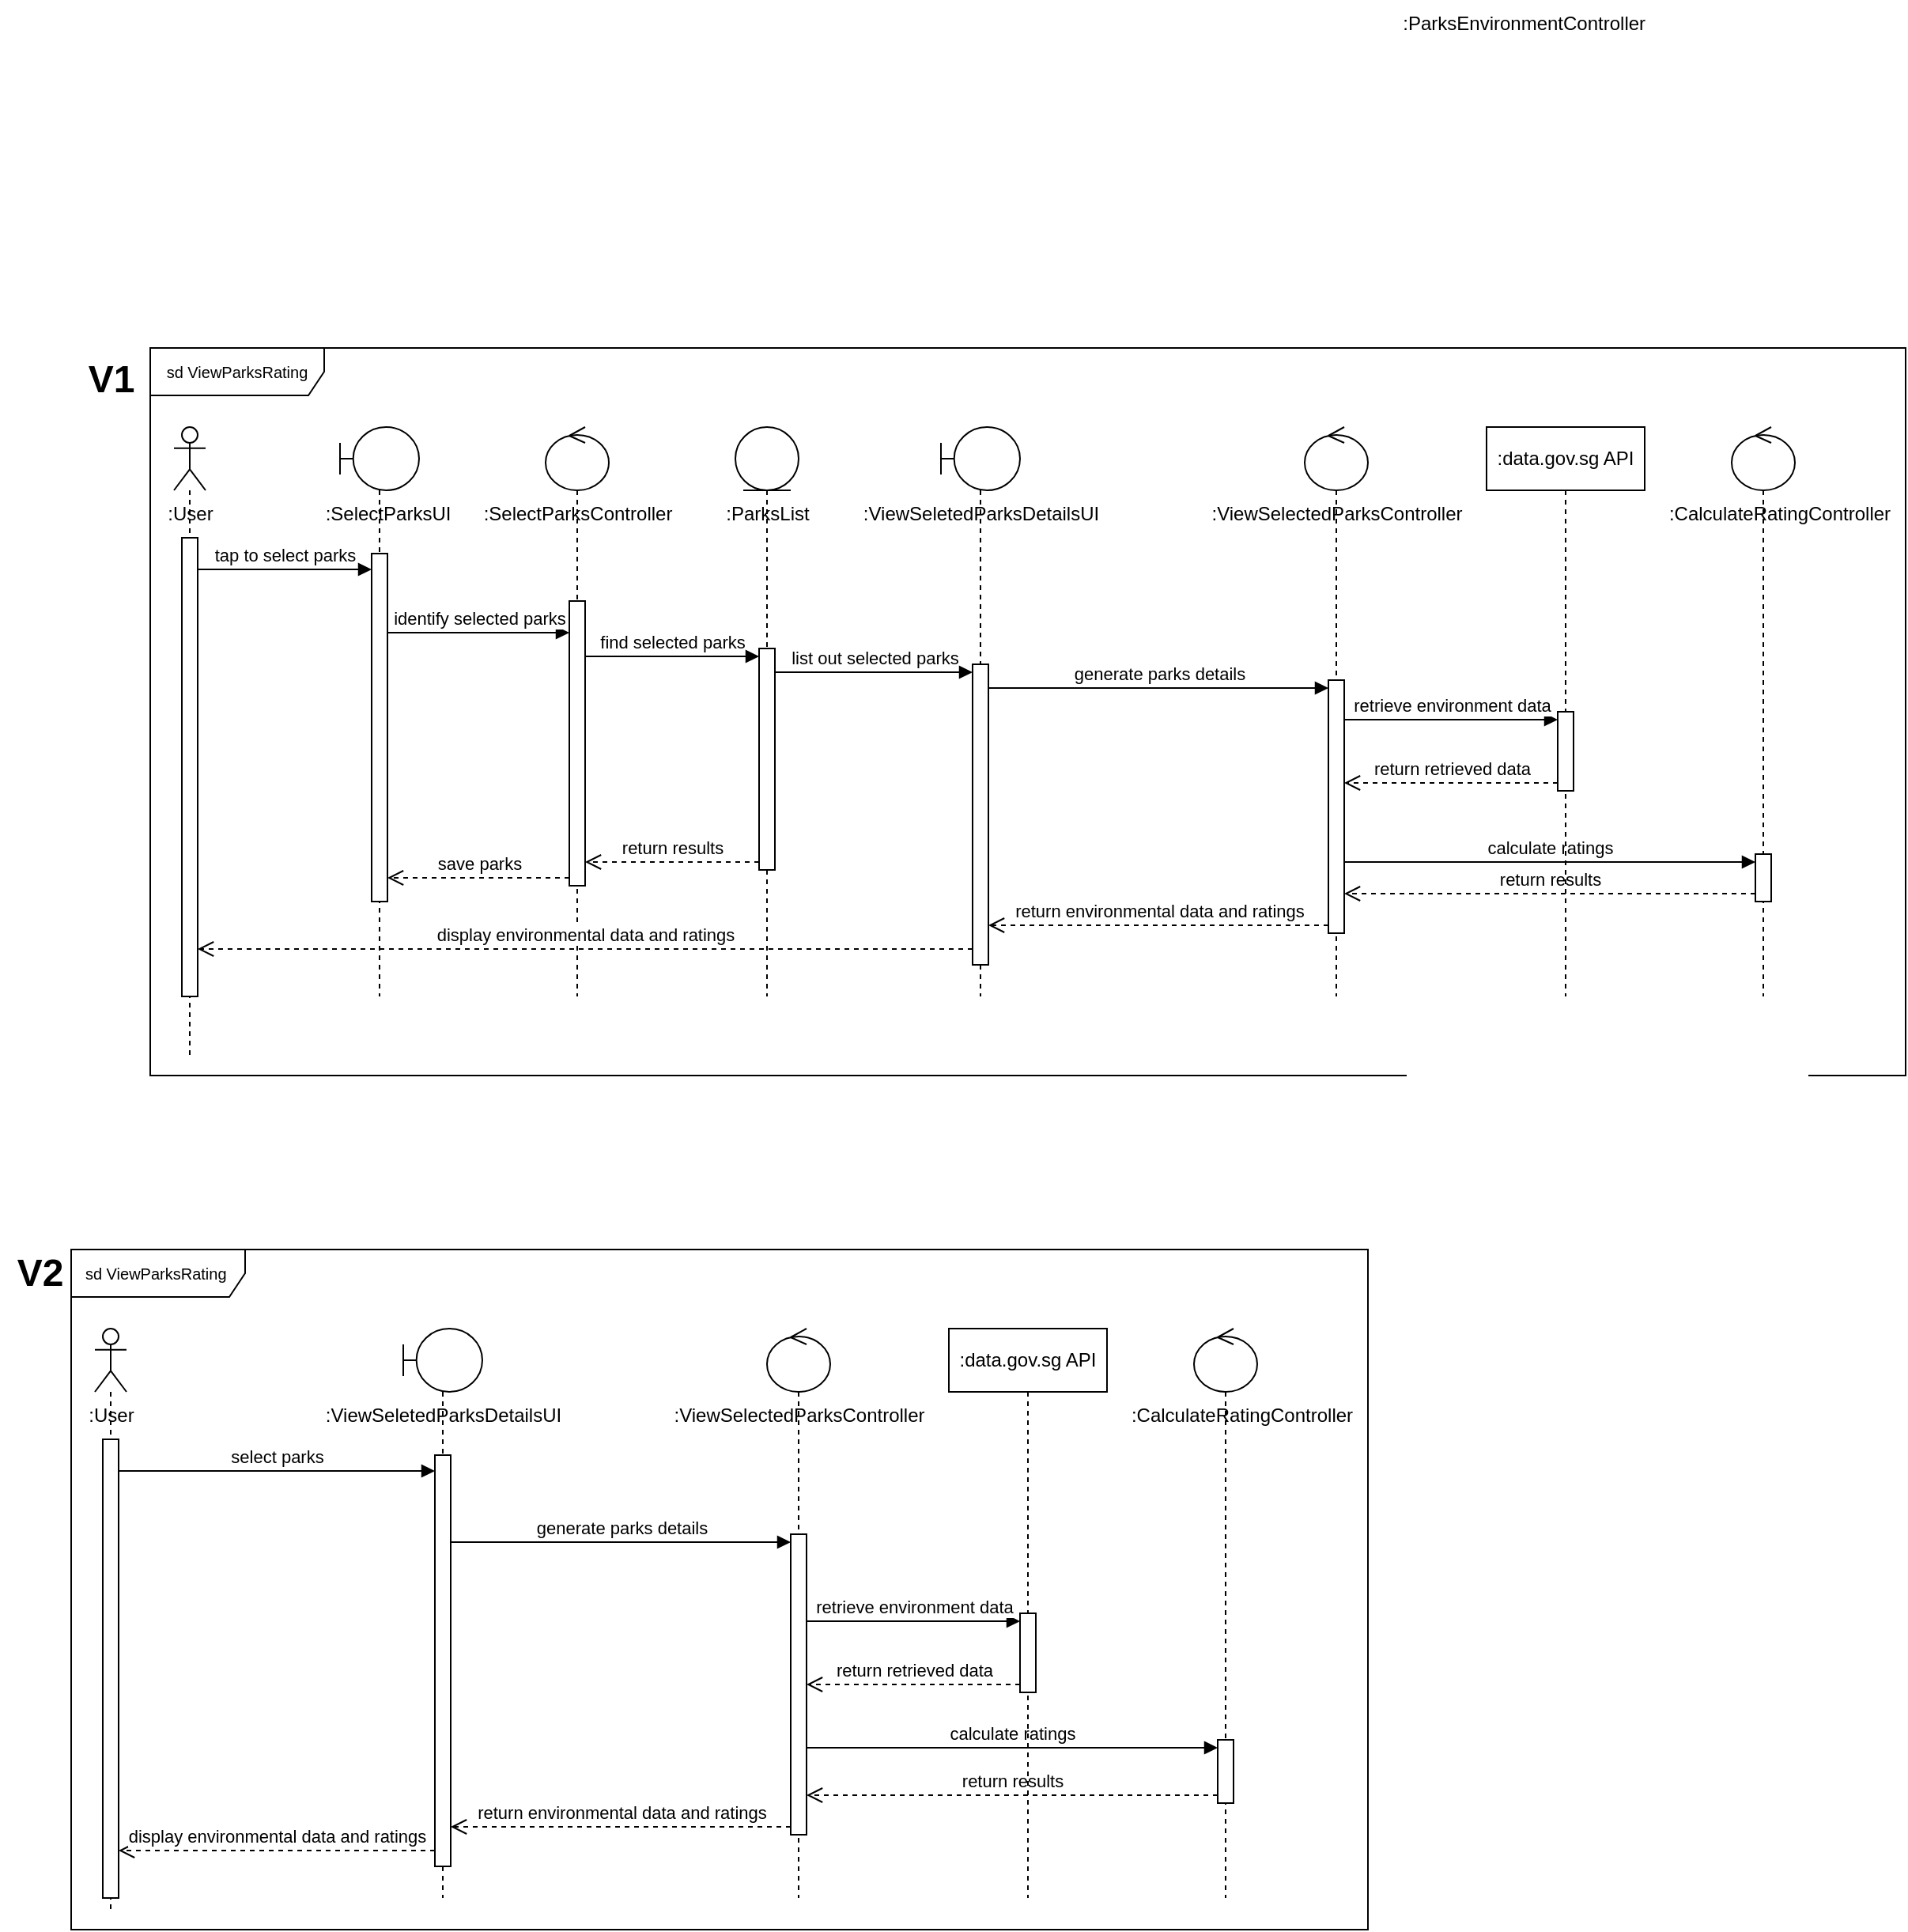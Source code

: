 <mxfile version="26.0.13" pages="2">
  <diagram name="ViewParksRating" id="2YBvvXClWsGukQMizWep">
    <mxGraphModel dx="2874" dy="780" grid="1" gridSize="10" guides="1" tooltips="1" connect="1" arrows="1" fold="1" page="1" pageScale="1" pageWidth="1200" pageHeight="1600" math="0" shadow="0">
      <root>
        <mxCell id="0" />
        <mxCell id="1" parent="0" />
        <mxCell id="URW-FmImd79woZnqxKxK-1" value="&lt;font style=&quot;font-size: 10px;&quot;&gt;sd ViewParksRating&lt;/font&gt;" style="shape=umlFrame;whiteSpace=wrap;html=1;pointerEvents=0;width=110;height=30;" parent="1" vertex="1">
          <mxGeometry x="-270" y="530" width="1110" height="460" as="geometry" />
        </mxCell>
        <mxCell id="URW-FmImd79woZnqxKxK-5" value="" style="shape=umlLifeline;perimeter=lifelinePerimeter;whiteSpace=wrap;html=1;container=1;dropTarget=0;collapsible=0;recursiveResize=0;outlineConnect=0;portConstraint=eastwest;newEdgeStyle={&quot;curved&quot;:0,&quot;rounded&quot;:0};participant=umlActor;" parent="1" vertex="1">
          <mxGeometry x="-255" y="580" width="20" height="400" as="geometry" />
        </mxCell>
        <mxCell id="URW-FmImd79woZnqxKxK-10" value="" style="html=1;points=[[0,0,0,0,5],[0,1,0,0,-5],[1,0,0,0,5],[1,1,0,0,-5]];perimeter=orthogonalPerimeter;outlineConnect=0;targetShapes=umlLifeline;portConstraint=eastwest;newEdgeStyle={&quot;curved&quot;:0,&quot;rounded&quot;:0};" parent="URW-FmImd79woZnqxKxK-5" vertex="1">
          <mxGeometry x="5" y="70" width="10" height="290" as="geometry" />
        </mxCell>
        <mxCell id="URW-FmImd79woZnqxKxK-7" value="" style="shape=umlLifeline;perimeter=lifelinePerimeter;whiteSpace=wrap;html=1;container=1;dropTarget=0;collapsible=0;recursiveResize=0;outlineConnect=0;portConstraint=eastwest;newEdgeStyle={&quot;curved&quot;:0,&quot;rounded&quot;:0};participant=umlBoundary;" parent="1" vertex="1">
          <mxGeometry x="-150" y="580" width="50" height="360" as="geometry" />
        </mxCell>
        <mxCell id="URW-FmImd79woZnqxKxK-15" value="" style="html=1;points=[[0,0,0,0,5],[0,1,0,0,-5],[1,0,0,0,5],[1,1,0,0,-5]];perimeter=orthogonalPerimeter;outlineConnect=0;targetShapes=umlLifeline;portConstraint=eastwest;newEdgeStyle={&quot;curved&quot;:0,&quot;rounded&quot;:0};" parent="URW-FmImd79woZnqxKxK-7" vertex="1">
          <mxGeometry x="20" y="80" width="10" height="220" as="geometry" />
        </mxCell>
        <mxCell id="URW-FmImd79woZnqxKxK-6" value=":User" style="text;html=1;align=center;verticalAlign=middle;resizable=0;points=[];autosize=1;strokeColor=none;fillColor=none;fontSize=12;" parent="1" vertex="1">
          <mxGeometry x="-270" y="620" width="50" height="30" as="geometry" />
        </mxCell>
        <mxCell id="URW-FmImd79woZnqxKxK-18" value=":SelectParksUI" style="text;html=1;align=center;verticalAlign=middle;resizable=0;points=[];autosize=1;strokeColor=none;fillColor=none;" parent="1" vertex="1">
          <mxGeometry x="-170" y="620" width="100" height="30" as="geometry" />
        </mxCell>
        <mxCell id="URW-FmImd79woZnqxKxK-22" value="" style="shape=umlLifeline;perimeter=lifelinePerimeter;whiteSpace=wrap;html=1;container=1;dropTarget=0;collapsible=0;recursiveResize=0;outlineConnect=0;portConstraint=eastwest;newEdgeStyle={&quot;curved&quot;:0,&quot;rounded&quot;:0};participant=umlControl;size=40;" parent="1" vertex="1">
          <mxGeometry x="-20" y="580" width="40" height="360" as="geometry" />
        </mxCell>
        <mxCell id="URW-FmImd79woZnqxKxK-31" value="" style="html=1;points=[[0,0,0,0,5],[0,1,0,0,-5],[1,0,0,0,5],[1,1,0,0,-5]];perimeter=orthogonalPerimeter;outlineConnect=0;targetShapes=umlLifeline;portConstraint=eastwest;newEdgeStyle={&quot;curved&quot;:0,&quot;rounded&quot;:0};" parent="URW-FmImd79woZnqxKxK-22" vertex="1">
          <mxGeometry x="15" y="110" width="10" height="180" as="geometry" />
        </mxCell>
        <mxCell id="URW-FmImd79woZnqxKxK-28" value=":ParksEnvironmentController&amp;nbsp;" style="text;html=1;align=center;verticalAlign=middle;resizable=0;points=[];autosize=1;strokeColor=none;fillColor=none;" parent="1" vertex="1">
          <mxGeometry x="510" y="310" width="180" height="30" as="geometry" />
        </mxCell>
        <mxCell id="URW-FmImd79woZnqxKxK-29" value=":SelectParksController" style="text;html=1;align=center;verticalAlign=middle;resizable=0;points=[];autosize=1;strokeColor=none;fillColor=none;" parent="1" vertex="1">
          <mxGeometry x="-70" y="620" width="140" height="30" as="geometry" />
        </mxCell>
        <mxCell id="URW-FmImd79woZnqxKxK-32" value="identify selected parks" style="html=1;verticalAlign=bottom;endArrow=block;curved=0;rounded=0;entryX=0;entryY=0;entryDx=0;entryDy=5;" parent="1" edge="1">
          <mxGeometry relative="1" as="geometry">
            <mxPoint x="-120" y="710.0" as="sourcePoint" />
            <mxPoint x="-5" y="710.0" as="targetPoint" />
          </mxGeometry>
        </mxCell>
        <mxCell id="URW-FmImd79woZnqxKxK-34" value="" style="shape=umlLifeline;perimeter=lifelinePerimeter;whiteSpace=wrap;html=1;container=1;dropTarget=0;collapsible=0;recursiveResize=0;outlineConnect=0;portConstraint=eastwest;newEdgeStyle={&quot;curved&quot;:0,&quot;rounded&quot;:0};participant=umlEntity;" parent="1" vertex="1">
          <mxGeometry x="100" y="580" width="40" height="360" as="geometry" />
        </mxCell>
        <mxCell id="rGYAIKC7JgB4Hh0c0iKE-3" value="" style="html=1;points=[[0,0,0,0,5],[0,1,0,0,-5],[1,0,0,0,5],[1,1,0,0,-5]];perimeter=orthogonalPerimeter;outlineConnect=0;targetShapes=umlLifeline;portConstraint=eastwest;newEdgeStyle={&quot;curved&quot;:0,&quot;rounded&quot;:0};" vertex="1" parent="URW-FmImd79woZnqxKxK-34">
          <mxGeometry x="15" y="140" width="10" height="140" as="geometry" />
        </mxCell>
        <mxCell id="URW-FmImd79woZnqxKxK-35" value=":ParksList" style="text;html=1;align=center;verticalAlign=middle;resizable=0;points=[];autosize=1;strokeColor=none;fillColor=none;" parent="1" vertex="1">
          <mxGeometry x="80" y="620" width="80" height="30" as="geometry" />
        </mxCell>
        <mxCell id="URW-FmImd79woZnqxKxK-36" value="" style="shape=umlLifeline;perimeter=lifelinePerimeter;whiteSpace=wrap;html=1;container=1;dropTarget=0;collapsible=0;recursiveResize=0;outlineConnect=0;portConstraint=eastwest;newEdgeStyle={&quot;curved&quot;:0,&quot;rounded&quot;:0};participant=umlBoundary;" parent="1" vertex="1">
          <mxGeometry x="230" y="580" width="50" height="360" as="geometry" />
        </mxCell>
        <mxCell id="rGYAIKC7JgB4Hh0c0iKE-12" value="" style="html=1;points=[[0,0,0,0,5],[0,1,0,0,-5],[1,0,0,0,5],[1,1,0,0,-5]];perimeter=orthogonalPerimeter;outlineConnect=0;targetShapes=umlLifeline;portConstraint=eastwest;newEdgeStyle={&quot;curved&quot;:0,&quot;rounded&quot;:0};" vertex="1" parent="URW-FmImd79woZnqxKxK-36">
          <mxGeometry x="20" y="150" width="10" height="190" as="geometry" />
        </mxCell>
        <mxCell id="URW-FmImd79woZnqxKxK-37" value=":ViewSeletedParksDetailsUI" style="text;html=1;align=center;verticalAlign=middle;resizable=0;points=[];autosize=1;strokeColor=none;fillColor=none;" parent="1" vertex="1">
          <mxGeometry x="170" y="620" width="170" height="30" as="geometry" />
        </mxCell>
        <mxCell id="URW-FmImd79woZnqxKxK-38" value="" style="shape=umlLifeline;perimeter=lifelinePerimeter;whiteSpace=wrap;html=1;container=1;dropTarget=0;collapsible=0;recursiveResize=0;outlineConnect=0;portConstraint=eastwest;newEdgeStyle={&quot;curved&quot;:0,&quot;rounded&quot;:0};participant=umlControl;" parent="1" vertex="1">
          <mxGeometry x="460" y="580" width="40" height="360" as="geometry" />
        </mxCell>
        <mxCell id="rGYAIKC7JgB4Hh0c0iKE-6" value="" style="html=1;points=[[0,0,0,0,5],[0,1,0,0,-5],[1,0,0,0,5],[1,1,0,0,-5]];perimeter=orthogonalPerimeter;outlineConnect=0;targetShapes=umlLifeline;portConstraint=eastwest;newEdgeStyle={&quot;curved&quot;:0,&quot;rounded&quot;:0};" vertex="1" parent="URW-FmImd79woZnqxKxK-38">
          <mxGeometry x="15" y="160" width="10" height="160" as="geometry" />
        </mxCell>
        <mxCell id="URW-FmImd79woZnqxKxK-39" value=":ViewSelectedParksController" style="text;html=1;align=center;verticalAlign=middle;resizable=0;points=[];autosize=1;strokeColor=none;fillColor=none;" parent="1" vertex="1">
          <mxGeometry x="390" y="620" width="180" height="30" as="geometry" />
        </mxCell>
        <mxCell id="rGYAIKC7JgB4Hh0c0iKE-1" value="" style="shape=umlLifeline;perimeter=lifelinePerimeter;whiteSpace=wrap;html=1;container=1;dropTarget=0;collapsible=0;recursiveResize=0;outlineConnect=0;portConstraint=eastwest;newEdgeStyle={&quot;curved&quot;:0,&quot;rounded&quot;:0};participant=umlControl;" vertex="1" parent="1">
          <mxGeometry x="730" y="580" width="40" height="360" as="geometry" />
        </mxCell>
        <mxCell id="rGYAIKC7JgB4Hh0c0iKE-15" value="" style="html=1;points=[[0,0,0,0,5],[0,1,0,0,-5],[1,0,0,0,5],[1,1,0,0,-5]];perimeter=orthogonalPerimeter;outlineConnect=0;targetShapes=umlLifeline;portConstraint=eastwest;newEdgeStyle={&quot;curved&quot;:0,&quot;rounded&quot;:0};" vertex="1" parent="rGYAIKC7JgB4Hh0c0iKE-1">
          <mxGeometry x="15" y="270" width="10" height="30" as="geometry" />
        </mxCell>
        <mxCell id="rGYAIKC7JgB4Hh0c0iKE-2" value=":CalculateRatingController" style="text;html=1;align=center;verticalAlign=middle;resizable=0;points=[];autosize=1;strokeColor=none;fillColor=none;" vertex="1" parent="1">
          <mxGeometry x="680" y="620" width="160" height="30" as="geometry" />
        </mxCell>
        <mxCell id="URW-FmImd79woZnqxKxK-27" value="return retrieved data" style="html=1;verticalAlign=bottom;endArrow=open;dashed=1;endSize=8;curved=0;rounded=0;exitX=0;exitY=1;exitDx=0;exitDy=-5;" parent="1" edge="1" target="rGYAIKC7JgB4Hh0c0iKE-6">
          <mxGeometry relative="1" as="geometry">
            <mxPoint x="550" y="835" as="targetPoint" />
            <mxPoint x="620" y="805" as="sourcePoint" />
          </mxGeometry>
        </mxCell>
        <mxCell id="URW-FmImd79woZnqxKxK-26" value="retrieve environment data" style="html=1;verticalAlign=bottom;endArrow=block;curved=0;rounded=0;entryX=0;entryY=0;entryDx=0;entryDy=5;" parent="1" edge="1" source="rGYAIKC7JgB4Hh0c0iKE-6">
          <mxGeometry relative="1" as="geometry">
            <mxPoint x="490" y="765" as="sourcePoint" />
            <mxPoint x="620" y="765" as="targetPoint" />
          </mxGeometry>
        </mxCell>
        <mxCell id="URW-FmImd79woZnqxKxK-33" value="save parks" style="html=1;verticalAlign=bottom;endArrow=open;dashed=1;endSize=8;curved=0;rounded=0;exitX=0;exitY=1;exitDx=0;exitDy=-5;" parent="1" source="URW-FmImd79woZnqxKxK-31" edge="1" target="URW-FmImd79woZnqxKxK-15">
          <mxGeometry relative="1" as="geometry">
            <mxPoint x="-75" y="765" as="targetPoint" />
          </mxGeometry>
        </mxCell>
        <mxCell id="rGYAIKC7JgB4Hh0c0iKE-4" value="find selected parks" style="html=1;verticalAlign=bottom;endArrow=block;curved=0;rounded=0;entryX=0;entryY=0;entryDx=0;entryDy=5;" edge="1" target="rGYAIKC7JgB4Hh0c0iKE-3" parent="1" source="URW-FmImd79woZnqxKxK-31">
          <mxGeometry relative="1" as="geometry">
            <mxPoint x="10" y="725" as="sourcePoint" />
            <mxPoint as="offset" />
          </mxGeometry>
        </mxCell>
        <mxCell id="rGYAIKC7JgB4Hh0c0iKE-5" value="return results" style="html=1;verticalAlign=bottom;endArrow=open;dashed=1;endSize=8;curved=0;rounded=0;exitX=0;exitY=1;exitDx=0;exitDy=-5;" edge="1" source="rGYAIKC7JgB4Hh0c0iKE-3" parent="1" target="URW-FmImd79woZnqxKxK-31">
          <mxGeometry relative="1" as="geometry">
            <mxPoint x="45" y="795" as="targetPoint" />
          </mxGeometry>
        </mxCell>
        <mxCell id="rGYAIKC7JgB4Hh0c0iKE-7" value="generate parks details" style="html=1;verticalAlign=bottom;endArrow=block;curved=0;rounded=0;entryX=0;entryY=0;entryDx=0;entryDy=5;" edge="1" target="rGYAIKC7JgB4Hh0c0iKE-6" parent="1" source="rGYAIKC7JgB4Hh0c0iKE-12">
          <mxGeometry relative="1" as="geometry">
            <mxPoint x="185" y="745" as="sourcePoint" />
          </mxGeometry>
        </mxCell>
        <mxCell id="rGYAIKC7JgB4Hh0c0iKE-8" value="return environmental data and ratings" style="html=1;verticalAlign=bottom;endArrow=open;dashed=1;endSize=8;curved=0;rounded=0;exitX=0;exitY=1;exitDx=0;exitDy=-5;" edge="1" source="rGYAIKC7JgB4Hh0c0iKE-6" parent="1" target="rGYAIKC7JgB4Hh0c0iKE-12">
          <mxGeometry relative="1" as="geometry">
            <mxPoint x="185" y="815" as="targetPoint" />
          </mxGeometry>
        </mxCell>
        <mxCell id="rGYAIKC7JgB4Hh0c0iKE-13" value="list out selected parks" style="html=1;verticalAlign=bottom;endArrow=block;curved=0;rounded=0;entryX=0;entryY=0;entryDx=0;entryDy=5;" edge="1" target="rGYAIKC7JgB4Hh0c0iKE-12" parent="1" source="rGYAIKC7JgB4Hh0c0iKE-3">
          <mxGeometry relative="1" as="geometry">
            <mxPoint x="160" y="760" as="sourcePoint" />
          </mxGeometry>
        </mxCell>
        <mxCell id="rGYAIKC7JgB4Hh0c0iKE-16" value="calculate ratings" style="html=1;verticalAlign=bottom;endArrow=block;curved=0;rounded=0;entryX=0;entryY=0;entryDx=0;entryDy=5;" edge="1" target="rGYAIKC7JgB4Hh0c0iKE-15" parent="1" source="rGYAIKC7JgB4Hh0c0iKE-6">
          <mxGeometry relative="1" as="geometry">
            <mxPoint x="675" y="795" as="sourcePoint" />
          </mxGeometry>
        </mxCell>
        <mxCell id="rGYAIKC7JgB4Hh0c0iKE-17" value="return results" style="html=1;verticalAlign=bottom;endArrow=open;dashed=1;endSize=8;curved=0;rounded=0;exitX=0;exitY=1;exitDx=0;exitDy=-5;" edge="1" source="rGYAIKC7JgB4Hh0c0iKE-15" parent="1" target="rGYAIKC7JgB4Hh0c0iKE-6">
          <mxGeometry relative="1" as="geometry">
            <mxPoint x="675" y="865" as="targetPoint" />
          </mxGeometry>
        </mxCell>
        <mxCell id="rGYAIKC7JgB4Hh0c0iKE-18" value="&lt;span style=&quot;text-wrap-mode: nowrap;&quot;&gt;:data.gov.sg API&lt;/span&gt;" style="shape=umlLifeline;perimeter=lifelinePerimeter;whiteSpace=wrap;html=1;container=1;dropTarget=0;collapsible=0;recursiveResize=0;outlineConnect=0;portConstraint=eastwest;newEdgeStyle={&quot;curved&quot;:0,&quot;rounded&quot;:0};" vertex="1" parent="1">
          <mxGeometry x="575" y="580" width="100" height="360" as="geometry" />
        </mxCell>
        <mxCell id="rGYAIKC7JgB4Hh0c0iKE-20" value="" style="html=1;points=[[0,0,0,0,5],[0,1,0,0,-5],[1,0,0,0,5],[1,1,0,0,-5]];perimeter=orthogonalPerimeter;outlineConnect=0;targetShapes=umlLifeline;portConstraint=eastwest;newEdgeStyle={&quot;curved&quot;:0,&quot;rounded&quot;:0};" vertex="1" parent="rGYAIKC7JgB4Hh0c0iKE-18">
          <mxGeometry x="45" y="180" width="10" height="50" as="geometry" />
        </mxCell>
        <mxCell id="rGYAIKC7JgB4Hh0c0iKE-23" value="tap to select parks" style="html=1;verticalAlign=bottom;endArrow=block;curved=0;rounded=0;" edge="1" parent="1">
          <mxGeometry width="80" relative="1" as="geometry">
            <mxPoint x="-240" y="670" as="sourcePoint" />
            <mxPoint x="-130" y="670" as="targetPoint" />
          </mxGeometry>
        </mxCell>
        <mxCell id="5LRAVT2KWVwg8xesLyph-1" value="display environmental data and ratings" style="html=1;verticalAlign=bottom;endArrow=open;dashed=1;endSize=8;curved=0;rounded=0;" edge="1" parent="1">
          <mxGeometry relative="1" as="geometry">
            <mxPoint x="-240" y="910" as="targetPoint" />
            <mxPoint x="250" y="910" as="sourcePoint" />
          </mxGeometry>
        </mxCell>
        <mxCell id="5LRAVT2KWVwg8xesLyph-2" value="&lt;font style=&quot;font-size: 10px;&quot;&gt;sd ViewParksRating&amp;nbsp;&lt;/font&gt;" style="shape=umlFrame;whiteSpace=wrap;html=1;pointerEvents=0;width=110;height=30;" vertex="1" parent="1">
          <mxGeometry x="-320" y="1100" width="820" height="430" as="geometry" />
        </mxCell>
        <mxCell id="5LRAVT2KWVwg8xesLyph-3" value="" style="shape=umlLifeline;perimeter=lifelinePerimeter;whiteSpace=wrap;html=1;container=1;dropTarget=0;collapsible=0;recursiveResize=0;outlineConnect=0;portConstraint=eastwest;newEdgeStyle={&quot;curved&quot;:0,&quot;rounded&quot;:0};participant=umlActor;" vertex="1" parent="1">
          <mxGeometry x="-305" y="1150" width="20" height="370" as="geometry" />
        </mxCell>
        <mxCell id="5LRAVT2KWVwg8xesLyph-4" value="" style="html=1;points=[[0,0,0,0,5],[0,1,0,0,-5],[1,0,0,0,5],[1,1,0,0,-5]];perimeter=orthogonalPerimeter;outlineConnect=0;targetShapes=umlLifeline;portConstraint=eastwest;newEdgeStyle={&quot;curved&quot;:0,&quot;rounded&quot;:0};" vertex="1" parent="5LRAVT2KWVwg8xesLyph-3">
          <mxGeometry x="5" y="70" width="10" height="290" as="geometry" />
        </mxCell>
        <mxCell id="5LRAVT2KWVwg8xesLyph-7" value=":User" style="text;html=1;align=center;verticalAlign=middle;resizable=0;points=[];autosize=1;strokeColor=none;fillColor=none;fontSize=12;" vertex="1" parent="1">
          <mxGeometry x="-320" y="1190" width="50" height="30" as="geometry" />
        </mxCell>
        <mxCell id="5LRAVT2KWVwg8xesLyph-16" value="" style="shape=umlLifeline;perimeter=lifelinePerimeter;whiteSpace=wrap;html=1;container=1;dropTarget=0;collapsible=0;recursiveResize=0;outlineConnect=0;portConstraint=eastwest;newEdgeStyle={&quot;curved&quot;:0,&quot;rounded&quot;:0};participant=umlBoundary;" vertex="1" parent="1">
          <mxGeometry x="-110" y="1150" width="50" height="360" as="geometry" />
        </mxCell>
        <mxCell id="5LRAVT2KWVwg8xesLyph-17" value="" style="html=1;points=[[0,0,0,0,5],[0,1,0,0,-5],[1,0,0,0,5],[1,1,0,0,-5]];perimeter=orthogonalPerimeter;outlineConnect=0;targetShapes=umlLifeline;portConstraint=eastwest;newEdgeStyle={&quot;curved&quot;:0,&quot;rounded&quot;:0};" vertex="1" parent="5LRAVT2KWVwg8xesLyph-16">
          <mxGeometry x="20" y="80" width="10" height="260" as="geometry" />
        </mxCell>
        <mxCell id="5LRAVT2KWVwg8xesLyph-18" value=":ViewSeletedParksDetailsUI" style="text;html=1;align=center;verticalAlign=middle;resizable=0;points=[];autosize=1;strokeColor=none;fillColor=none;" vertex="1" parent="1">
          <mxGeometry x="-170" y="1190" width="170" height="30" as="geometry" />
        </mxCell>
        <mxCell id="5LRAVT2KWVwg8xesLyph-19" value="" style="shape=umlLifeline;perimeter=lifelinePerimeter;whiteSpace=wrap;html=1;container=1;dropTarget=0;collapsible=0;recursiveResize=0;outlineConnect=0;portConstraint=eastwest;newEdgeStyle={&quot;curved&quot;:0,&quot;rounded&quot;:0};participant=umlControl;" vertex="1" parent="1">
          <mxGeometry x="120" y="1150" width="40" height="360" as="geometry" />
        </mxCell>
        <mxCell id="5LRAVT2KWVwg8xesLyph-20" value="" style="html=1;points=[[0,0,0,0,5],[0,1,0,0,-5],[1,0,0,0,5],[1,1,0,0,-5]];perimeter=orthogonalPerimeter;outlineConnect=0;targetShapes=umlLifeline;portConstraint=eastwest;newEdgeStyle={&quot;curved&quot;:0,&quot;rounded&quot;:0};" vertex="1" parent="5LRAVT2KWVwg8xesLyph-19">
          <mxGeometry x="15" y="130" width="10" height="190" as="geometry" />
        </mxCell>
        <mxCell id="5LRAVT2KWVwg8xesLyph-21" value=":ViewSelectedParksController" style="text;html=1;align=center;verticalAlign=middle;resizable=0;points=[];autosize=1;strokeColor=none;fillColor=none;" vertex="1" parent="1">
          <mxGeometry x="50" y="1190" width="180" height="30" as="geometry" />
        </mxCell>
        <mxCell id="5LRAVT2KWVwg8xesLyph-22" value="" style="shape=umlLifeline;perimeter=lifelinePerimeter;whiteSpace=wrap;html=1;container=1;dropTarget=0;collapsible=0;recursiveResize=0;outlineConnect=0;portConstraint=eastwest;newEdgeStyle={&quot;curved&quot;:0,&quot;rounded&quot;:0};participant=umlControl;" vertex="1" parent="1">
          <mxGeometry x="390" y="1150" width="40" height="360" as="geometry" />
        </mxCell>
        <mxCell id="5LRAVT2KWVwg8xesLyph-23" value="" style="html=1;points=[[0,0,0,0,5],[0,1,0,0,-5],[1,0,0,0,5],[1,1,0,0,-5]];perimeter=orthogonalPerimeter;outlineConnect=0;targetShapes=umlLifeline;portConstraint=eastwest;newEdgeStyle={&quot;curved&quot;:0,&quot;rounded&quot;:0};" vertex="1" parent="5LRAVT2KWVwg8xesLyph-22">
          <mxGeometry x="15" y="260" width="10" height="40" as="geometry" />
        </mxCell>
        <mxCell id="5LRAVT2KWVwg8xesLyph-24" value=":CalculateRatingController" style="text;html=1;align=center;verticalAlign=middle;resizable=0;points=[];autosize=1;strokeColor=none;fillColor=none;" vertex="1" parent="1">
          <mxGeometry x="340" y="1190" width="160" height="30" as="geometry" />
        </mxCell>
        <mxCell id="5LRAVT2KWVwg8xesLyph-25" value="return retrieved data" style="html=1;verticalAlign=bottom;endArrow=open;dashed=1;endSize=8;curved=0;rounded=0;exitX=0;exitY=1;exitDx=0;exitDy=-5;" edge="1" parent="1" target="5LRAVT2KWVwg8xesLyph-20">
          <mxGeometry relative="1" as="geometry">
            <mxPoint x="210" y="1405" as="targetPoint" />
            <mxPoint x="280" y="1375" as="sourcePoint" />
          </mxGeometry>
        </mxCell>
        <mxCell id="5LRAVT2KWVwg8xesLyph-26" value="retrieve environment data" style="html=1;verticalAlign=bottom;endArrow=block;curved=0;rounded=0;entryX=0;entryY=0;entryDx=0;entryDy=5;" edge="1" parent="1" source="5LRAVT2KWVwg8xesLyph-20">
          <mxGeometry relative="1" as="geometry">
            <mxPoint x="150" y="1335" as="sourcePoint" />
            <mxPoint x="280" y="1335" as="targetPoint" />
          </mxGeometry>
        </mxCell>
        <mxCell id="5LRAVT2KWVwg8xesLyph-30" value="generate parks details" style="html=1;verticalAlign=bottom;endArrow=block;curved=0;rounded=0;entryX=0;entryY=0;entryDx=0;entryDy=5;" edge="1" parent="1" source="5LRAVT2KWVwg8xesLyph-17" target="5LRAVT2KWVwg8xesLyph-20">
          <mxGeometry relative="1" as="geometry">
            <mxPoint x="-155" y="1315" as="sourcePoint" />
          </mxGeometry>
        </mxCell>
        <mxCell id="5LRAVT2KWVwg8xesLyph-31" value="return environmental data and ratings" style="html=1;verticalAlign=bottom;endArrow=open;dashed=1;endSize=8;curved=0;rounded=0;exitX=0;exitY=1;exitDx=0;exitDy=-5;" edge="1" parent="1" source="5LRAVT2KWVwg8xesLyph-20" target="5LRAVT2KWVwg8xesLyph-17">
          <mxGeometry relative="1" as="geometry">
            <mxPoint x="-155" y="1385" as="targetPoint" />
          </mxGeometry>
        </mxCell>
        <mxCell id="5LRAVT2KWVwg8xesLyph-33" value="calculate ratings" style="html=1;verticalAlign=bottom;endArrow=block;curved=0;rounded=0;entryX=0;entryY=0;entryDx=0;entryDy=5;" edge="1" parent="1" source="5LRAVT2KWVwg8xesLyph-20" target="5LRAVT2KWVwg8xesLyph-23">
          <mxGeometry relative="1" as="geometry">
            <mxPoint x="335" y="1365" as="sourcePoint" />
          </mxGeometry>
        </mxCell>
        <mxCell id="5LRAVT2KWVwg8xesLyph-34" value="return results" style="html=1;verticalAlign=bottom;endArrow=open;dashed=1;endSize=8;curved=0;rounded=0;exitX=0;exitY=1;exitDx=0;exitDy=-5;" edge="1" parent="1" source="5LRAVT2KWVwg8xesLyph-23" target="5LRAVT2KWVwg8xesLyph-20">
          <mxGeometry relative="1" as="geometry">
            <mxPoint x="335" y="1435" as="targetPoint" />
          </mxGeometry>
        </mxCell>
        <mxCell id="5LRAVT2KWVwg8xesLyph-35" value="&lt;span style=&quot;text-wrap-mode: nowrap;&quot;&gt;:data.gov.sg API&lt;/span&gt;" style="shape=umlLifeline;perimeter=lifelinePerimeter;whiteSpace=wrap;html=1;container=1;dropTarget=0;collapsible=0;recursiveResize=0;outlineConnect=0;portConstraint=eastwest;newEdgeStyle={&quot;curved&quot;:0,&quot;rounded&quot;:0};" vertex="1" parent="1">
          <mxGeometry x="235" y="1150" width="100" height="360" as="geometry" />
        </mxCell>
        <mxCell id="5LRAVT2KWVwg8xesLyph-36" value="" style="html=1;points=[[0,0,0,0,5],[0,1,0,0,-5],[1,0,0,0,5],[1,1,0,0,-5]];perimeter=orthogonalPerimeter;outlineConnect=0;targetShapes=umlLifeline;portConstraint=eastwest;newEdgeStyle={&quot;curved&quot;:0,&quot;rounded&quot;:0};" vertex="1" parent="5LRAVT2KWVwg8xesLyph-35">
          <mxGeometry x="45" y="180" width="10" height="50" as="geometry" />
        </mxCell>
        <mxCell id="5LRAVT2KWVwg8xesLyph-37" value="select parks" style="html=1;verticalAlign=bottom;endArrow=block;curved=0;rounded=0;" edge="1" parent="1" target="5LRAVT2KWVwg8xesLyph-17">
          <mxGeometry width="80" relative="1" as="geometry">
            <mxPoint x="-290" y="1240" as="sourcePoint" />
            <mxPoint x="-180" y="1240" as="targetPoint" />
          </mxGeometry>
        </mxCell>
        <mxCell id="5LRAVT2KWVwg8xesLyph-38" value="display environmental data and ratings" style="html=1;verticalAlign=bottom;endArrow=open;dashed=1;endSize=8;curved=0;rounded=0;" edge="1" parent="1" source="5LRAVT2KWVwg8xesLyph-17">
          <mxGeometry relative="1" as="geometry">
            <mxPoint x="-290" y="1480" as="targetPoint" />
            <mxPoint x="200" y="1480" as="sourcePoint" />
          </mxGeometry>
        </mxCell>
        <mxCell id="5LRAVT2KWVwg8xesLyph-42" value="&lt;b&gt;&lt;font style=&quot;font-size: 24px;&quot;&gt;V2&lt;/font&gt;&lt;/b&gt;" style="text;html=1;align=center;verticalAlign=middle;resizable=0;points=[];autosize=1;strokeColor=none;fillColor=none;" vertex="1" parent="1">
          <mxGeometry x="-365" y="1095" width="50" height="40" as="geometry" />
        </mxCell>
        <mxCell id="5LRAVT2KWVwg8xesLyph-43" value="&lt;b&gt;&lt;font style=&quot;font-size: 24px;&quot;&gt;V1&lt;/font&gt;&lt;/b&gt;" style="text;html=1;align=center;verticalAlign=middle;resizable=0;points=[];autosize=1;strokeColor=none;fillColor=none;" vertex="1" parent="1">
          <mxGeometry x="-320" y="530" width="50" height="40" as="geometry" />
        </mxCell>
      </root>
    </mxGraphModel>
  </diagram>
  <diagram id="0iObIfDYAEfxCj2d-u7H" name="Login">
    <mxGraphModel dx="2595" dy="650" grid="1" gridSize="10" guides="1" tooltips="1" connect="1" arrows="1" fold="1" page="1" pageScale="1" pageWidth="1200" pageHeight="1600" math="0" shadow="0">
      <root>
        <mxCell id="0" />
        <mxCell id="1" parent="0" />
        <mxCell id="km_z0ZgB3tQhdN6OHfxL-1" value="&lt;font style=&quot;font-size: 10px;&quot;&gt;sd Login&lt;/font&gt;" style="shape=umlFrame;whiteSpace=wrap;html=1;pointerEvents=0;width=110;height=30;" vertex="1" parent="1">
          <mxGeometry x="-390" y="530" width="640" height="550" as="geometry" />
        </mxCell>
        <mxCell id="km_z0ZgB3tQhdN6OHfxL-2" value="" style="shape=umlLifeline;perimeter=lifelinePerimeter;whiteSpace=wrap;html=1;container=1;dropTarget=0;collapsible=0;recursiveResize=0;outlineConnect=0;portConstraint=eastwest;newEdgeStyle={&quot;curved&quot;:0,&quot;rounded&quot;:0};participant=umlActor;" vertex="1" parent="1">
          <mxGeometry x="-265" y="580" width="20" height="490" as="geometry" />
        </mxCell>
        <mxCell id="km_z0ZgB3tQhdN6OHfxL-3" value="" style="html=1;points=[[0,0,0,0,5],[0,1,0,0,-5],[1,0,0,0,5],[1,1,0,0,-5]];perimeter=orthogonalPerimeter;outlineConnect=0;targetShapes=umlLifeline;portConstraint=eastwest;newEdgeStyle={&quot;curved&quot;:0,&quot;rounded&quot;:0};" vertex="1" parent="km_z0ZgB3tQhdN6OHfxL-2">
          <mxGeometry x="5" y="70" width="10" height="400" as="geometry" />
        </mxCell>
        <mxCell id="km_z0ZgB3tQhdN6OHfxL-4" value="" style="shape=umlLifeline;perimeter=lifelinePerimeter;whiteSpace=wrap;html=1;container=1;dropTarget=0;collapsible=0;recursiveResize=0;outlineConnect=0;portConstraint=eastwest;newEdgeStyle={&quot;curved&quot;:0,&quot;rounded&quot;:0};participant=umlBoundary;" vertex="1" parent="1">
          <mxGeometry x="-100" y="580" width="50" height="490" as="geometry" />
        </mxCell>
        <mxCell id="km_z0ZgB3tQhdN6OHfxL-5" value="" style="html=1;points=[[0,0,0,0,5],[0,1,0,0,-5],[1,0,0,0,5],[1,1,0,0,-5]];perimeter=orthogonalPerimeter;outlineConnect=0;targetShapes=umlLifeline;portConstraint=eastwest;newEdgeStyle={&quot;curved&quot;:0,&quot;rounded&quot;:0};" vertex="1" parent="km_z0ZgB3tQhdN6OHfxL-4">
          <mxGeometry x="20" y="90" width="10" height="170" as="geometry" />
        </mxCell>
        <mxCell id="km_z0ZgB3tQhdN6OHfxL-6" value=":User" style="text;html=1;align=center;verticalAlign=middle;resizable=0;points=[];autosize=1;strokeColor=none;fillColor=none;fontSize=12;" vertex="1" parent="1">
          <mxGeometry x="-280" y="620" width="50" height="30" as="geometry" />
        </mxCell>
        <mxCell id="km_z0ZgB3tQhdN6OHfxL-7" value=":LoginUI" style="text;html=1;align=center;verticalAlign=middle;resizable=0;points=[];autosize=1;strokeColor=none;fillColor=none;" vertex="1" parent="1">
          <mxGeometry x="-105" y="620" width="70" height="30" as="geometry" />
        </mxCell>
        <mxCell id="km_z0ZgB3tQhdN6OHfxL-8" value="" style="shape=umlLifeline;perimeter=lifelinePerimeter;whiteSpace=wrap;html=1;container=1;dropTarget=0;collapsible=0;recursiveResize=0;outlineConnect=0;portConstraint=eastwest;newEdgeStyle={&quot;curved&quot;:0,&quot;rounded&quot;:0};participant=umlControl;size=40;" vertex="1" parent="1">
          <mxGeometry x="30" y="580" width="40" height="490" as="geometry" />
        </mxCell>
        <mxCell id="km_z0ZgB3tQhdN6OHfxL-9" value="" style="html=1;points=[[0,0,0,0,5],[0,1,0,0,-5],[1,0,0,0,5],[1,1,0,0,-5]];perimeter=orthogonalPerimeter;outlineConnect=0;targetShapes=umlLifeline;portConstraint=eastwest;newEdgeStyle={&quot;curved&quot;:0,&quot;rounded&quot;:0};" vertex="1" parent="km_z0ZgB3tQhdN6OHfxL-8">
          <mxGeometry x="15" y="110" width="10" height="140" as="geometry" />
        </mxCell>
        <mxCell id="km_z0ZgB3tQhdN6OHfxL-10" value=":LoginController" style="text;html=1;align=center;verticalAlign=middle;resizable=0;points=[];autosize=1;strokeColor=none;fillColor=none;" vertex="1" parent="1">
          <mxGeometry x="-5" y="620" width="110" height="30" as="geometry" />
        </mxCell>
        <mxCell id="km_z0ZgB3tQhdN6OHfxL-11" value="validate user" style="html=1;verticalAlign=bottom;endArrow=block;curved=0;rounded=0;entryX=0;entryY=0;entryDx=0;entryDy=5;" edge="1" parent="1" source="km_z0ZgB3tQhdN6OHfxL-5" target="km_z0ZgB3tQhdN6OHfxL-9">
          <mxGeometry relative="1" as="geometry">
            <mxPoint x="-25" y="695" as="sourcePoint" />
          </mxGeometry>
        </mxCell>
        <mxCell id="km_z0ZgB3tQhdN6OHfxL-14" value=":GoogleAccountServer" style="text;html=1;align=center;verticalAlign=middle;resizable=0;points=[];autosize=1;strokeColor=none;fillColor=none;" vertex="1" parent="1">
          <mxGeometry x="90" y="620" width="140" height="30" as="geometry" />
        </mxCell>
        <mxCell id="km_z0ZgB3tQhdN6OHfxL-26" value="clear password box and inform&lt;div&gt;user email/pw incorrect&lt;/div&gt;" style="html=1;verticalAlign=bottom;endArrow=open;dashed=1;endSize=8;curved=0;rounded=0;" edge="1" parent="1">
          <mxGeometry x="-0.059" relative="1" as="geometry">
            <mxPoint x="-249.46" y="1030" as="targetPoint" />
            <mxPoint x="-79.46" y="1030" as="sourcePoint" />
            <mxPoint as="offset" />
          </mxGeometry>
        </mxCell>
        <mxCell id="km_z0ZgB3tQhdN6OHfxL-28" value="authencation" style="html=1;verticalAlign=bottom;endArrow=block;curved=0;rounded=0;" edge="1" parent="1">
          <mxGeometry relative="1" as="geometry">
            <mxPoint x="55" y="710" as="sourcePoint" />
            <mxPoint as="offset" />
            <mxPoint x="155" y="710" as="targetPoint" />
          </mxGeometry>
        </mxCell>
        <mxCell id="km_z0ZgB3tQhdN6OHfxL-29" value="authencation pass" style="html=1;verticalAlign=bottom;endArrow=open;dashed=1;endSize=8;curved=0;rounded=0;" edge="1" parent="1">
          <mxGeometry relative="1" as="geometry">
            <mxPoint x="55.54" y="900" as="targetPoint" />
            <mxPoint x="155.54" y="900.0" as="sourcePoint" />
            <mxPoint as="offset" />
          </mxGeometry>
        </mxCell>
        <mxCell id="km_z0ZgB3tQhdN6OHfxL-37" value="input email and password" style="html=1;verticalAlign=bottom;endArrow=block;curved=0;rounded=0;" edge="1" parent="1">
          <mxGeometry width="80" relative="1" as="geometry">
            <mxPoint x="-250" y="680" as="sourcePoint" />
            <mxPoint x="-80" y="680" as="targetPoint" />
          </mxGeometry>
        </mxCell>
        <mxCell id="km_z0ZgB3tQhdN6OHfxL-42" value="" style="shape=umlLifeline;perimeter=lifelinePerimeter;whiteSpace=wrap;html=1;container=1;dropTarget=0;collapsible=0;recursiveResize=0;outlineConnect=0;portConstraint=eastwest;newEdgeStyle={&quot;curved&quot;:0,&quot;rounded&quot;:0};participant=umlEntity;" vertex="1" parent="1">
          <mxGeometry x="140" y="580" width="40" height="490" as="geometry" />
        </mxCell>
        <mxCell id="Fulu9amfF-vcKD1iyTps-1" value="" style="html=1;points=[[0,0,0,0,5],[0,1,0,0,-5],[1,0,0,0,5],[1,1,0,0,-5]];perimeter=orthogonalPerimeter;outlineConnect=0;targetShapes=umlLifeline;portConstraint=eastwest;newEdgeStyle={&quot;curved&quot;:0,&quot;rounded&quot;:0};" vertex="1" parent="km_z0ZgB3tQhdN6OHfxL-42">
          <mxGeometry x="15" y="120" width="10" height="350" as="geometry" />
        </mxCell>
        <mxCell id="2aG0f4W7irm4YghDsWL_-1" value="alt" style="shape=umlFrame;whiteSpace=wrap;html=1;pointerEvents=0;" vertex="1" parent="1">
          <mxGeometry x="-339.46" y="860" width="540" height="200" as="geometry" />
        </mxCell>
        <mxCell id="gb5Qcb3uM6Mw1Nb6adZr-1" value="authencation fail" style="html=1;verticalAlign=bottom;endArrow=open;dashed=1;endSize=8;curved=0;rounded=0;" edge="1" parent="1">
          <mxGeometry relative="1" as="geometry">
            <mxPoint x="55.54" y="980" as="targetPoint" />
            <mxPoint x="155.54" y="980" as="sourcePoint" />
            <mxPoint as="offset" />
          </mxGeometry>
        </mxCell>
        <mxCell id="gb5Qcb3uM6Mw1Nb6adZr-2" value="" style="html=1;points=[[0,0,0,0,5],[0,1,0,0,-5],[1,0,0,0,5],[1,1,0,0,-5]];perimeter=orthogonalPerimeter;outlineConnect=0;targetShapes=umlLifeline;portConstraint=eastwest;newEdgeStyle={&quot;curved&quot;:0,&quot;rounded&quot;:0};" vertex="1" parent="1">
          <mxGeometry x="45.54" y="880" width="10" height="60" as="geometry" />
        </mxCell>
        <mxCell id="gb5Qcb3uM6Mw1Nb6adZr-3" value="login successfully" style="html=1;verticalAlign=bottom;endArrow=open;dashed=1;endSize=8;curved=0;rounded=0;" edge="1" parent="1">
          <mxGeometry relative="1" as="geometry">
            <mxPoint x="-69.46" y="909.58" as="targetPoint" />
            <mxPoint x="45.54" y="909.58" as="sourcePoint" />
            <mxPoint as="offset" />
          </mxGeometry>
        </mxCell>
        <mxCell id="gb5Qcb3uM6Mw1Nb6adZr-4" value="" style="endArrow=none;dashed=1;html=1;rounded=0;entryX=1;entryY=0.5;entryDx=0;entryDy=0;entryPerimeter=0;exitX=-0.002;exitY=0.504;exitDx=0;exitDy=0;exitPerimeter=0;" edge="1" parent="1" source="2aG0f4W7irm4YghDsWL_-1" target="2aG0f4W7irm4YghDsWL_-1">
          <mxGeometry width="50" height="50" relative="1" as="geometry">
            <mxPoint x="-299.46" y="990" as="sourcePoint" />
            <mxPoint x="-249.46" y="940" as="targetPoint" />
          </mxGeometry>
        </mxCell>
        <mxCell id="gb5Qcb3uM6Mw1Nb6adZr-5" value="" style="html=1;points=[[0,0,0,0,5],[0,1,0,0,-5],[1,0,0,0,5],[1,1,0,0,-5]];perimeter=orthogonalPerimeter;outlineConnect=0;targetShapes=umlLifeline;portConstraint=eastwest;newEdgeStyle={&quot;curved&quot;:0,&quot;rounded&quot;:0};" vertex="1" parent="1">
          <mxGeometry x="45.54" y="970" width="10" height="70" as="geometry" />
        </mxCell>
        <mxCell id="gb5Qcb3uM6Mw1Nb6adZr-6" value="login failed" style="html=1;verticalAlign=bottom;endArrow=open;dashed=1;endSize=8;curved=0;rounded=0;" edge="1" parent="1" source="gb5Qcb3uM6Mw1Nb6adZr-5">
          <mxGeometry x="-0.003" relative="1" as="geometry">
            <mxPoint x="-69.463" y="990" as="targetPoint" />
            <mxPoint x="40.54" y="990" as="sourcePoint" />
            <mxPoint as="offset" />
          </mxGeometry>
        </mxCell>
        <mxCell id="gb5Qcb3uM6Mw1Nb6adZr-7" value="" style="html=1;points=[[0,0,0,0,5],[0,1,0,0,-5],[1,0,0,0,5],[1,1,0,0,-5]];perimeter=orthogonalPerimeter;outlineConnect=0;targetShapes=umlLifeline;portConstraint=eastwest;newEdgeStyle={&quot;curved&quot;:0,&quot;rounded&quot;:0};" vertex="1" parent="1">
          <mxGeometry x="-79.46" y="890" width="10" height="50" as="geometry" />
        </mxCell>
        <mxCell id="gb5Qcb3uM6Mw1Nb6adZr-8" value="" style="html=1;points=[[0,0,0,0,5],[0,1,0,0,-5],[1,0,0,0,5],[1,1,0,0,-5]];perimeter=orthogonalPerimeter;outlineConnect=0;targetShapes=umlLifeline;portConstraint=eastwest;newEdgeStyle={&quot;curved&quot;:0,&quot;rounded&quot;:0};" vertex="1" parent="1">
          <mxGeometry x="-79.46" y="980" width="10" height="60" as="geometry" />
        </mxCell>
        <mxCell id="5pxmgC5j4YqFnwAo77Mx-1" value="redirect to internal UI" style="html=1;verticalAlign=bottom;endArrow=open;dashed=1;endSize=8;curved=0;rounded=0;" edge="1" parent="1">
          <mxGeometry relative="1" as="geometry">
            <mxPoint x="-249.46" y="930" as="targetPoint" />
            <mxPoint x="-79.46" y="930" as="sourcePoint" />
            <mxPoint as="offset" />
          </mxGeometry>
        </mxCell>
        <mxCell id="5pxmgC5j4YqFnwAo77Mx-2" value="alt" style="shape=umlFrame;whiteSpace=wrap;html=1;pointerEvents=0;" vertex="1" parent="1">
          <mxGeometry x="-350" y="660" width="300" height="160" as="geometry" />
        </mxCell>
        <mxCell id="i-lve_mZamGERfFKKuIs-1" value="login as guest&amp;nbsp;" style="html=1;verticalAlign=bottom;endArrow=block;curved=0;rounded=0;" edge="1" parent="1">
          <mxGeometry width="80" relative="1" as="geometry">
            <mxPoint x="-250" y="780" as="sourcePoint" />
            <mxPoint x="-80" y="780" as="targetPoint" />
          </mxGeometry>
        </mxCell>
        <mxCell id="i-lve_mZamGERfFKKuIs-2" value="redirect to internal UI" style="html=1;verticalAlign=bottom;endArrow=open;dashed=1;endSize=8;curved=0;rounded=0;" edge="1" parent="1">
          <mxGeometry relative="1" as="geometry">
            <mxPoint x="-250" y="810" as="targetPoint" />
            <mxPoint x="-80" y="810" as="sourcePoint" />
            <mxPoint as="offset" />
          </mxGeometry>
        </mxCell>
        <mxCell id="i-lve_mZamGERfFKKuIs-3" value="" style="endArrow=none;dashed=1;html=1;rounded=0;exitX=0;exitY=0.5;exitDx=0;exitDy=0;exitPerimeter=0;entryX=1.003;entryY=0.495;entryDx=0;entryDy=0;entryPerimeter=0;" edge="1" parent="1" source="5pxmgC5j4YqFnwAo77Mx-2" target="5pxmgC5j4YqFnwAo77Mx-2">
          <mxGeometry width="50" height="50" relative="1" as="geometry">
            <mxPoint x="-190" y="760" as="sourcePoint" />
            <mxPoint x="-140" y="710" as="targetPoint" />
          </mxGeometry>
        </mxCell>
      </root>
    </mxGraphModel>
  </diagram>
</mxfile>
